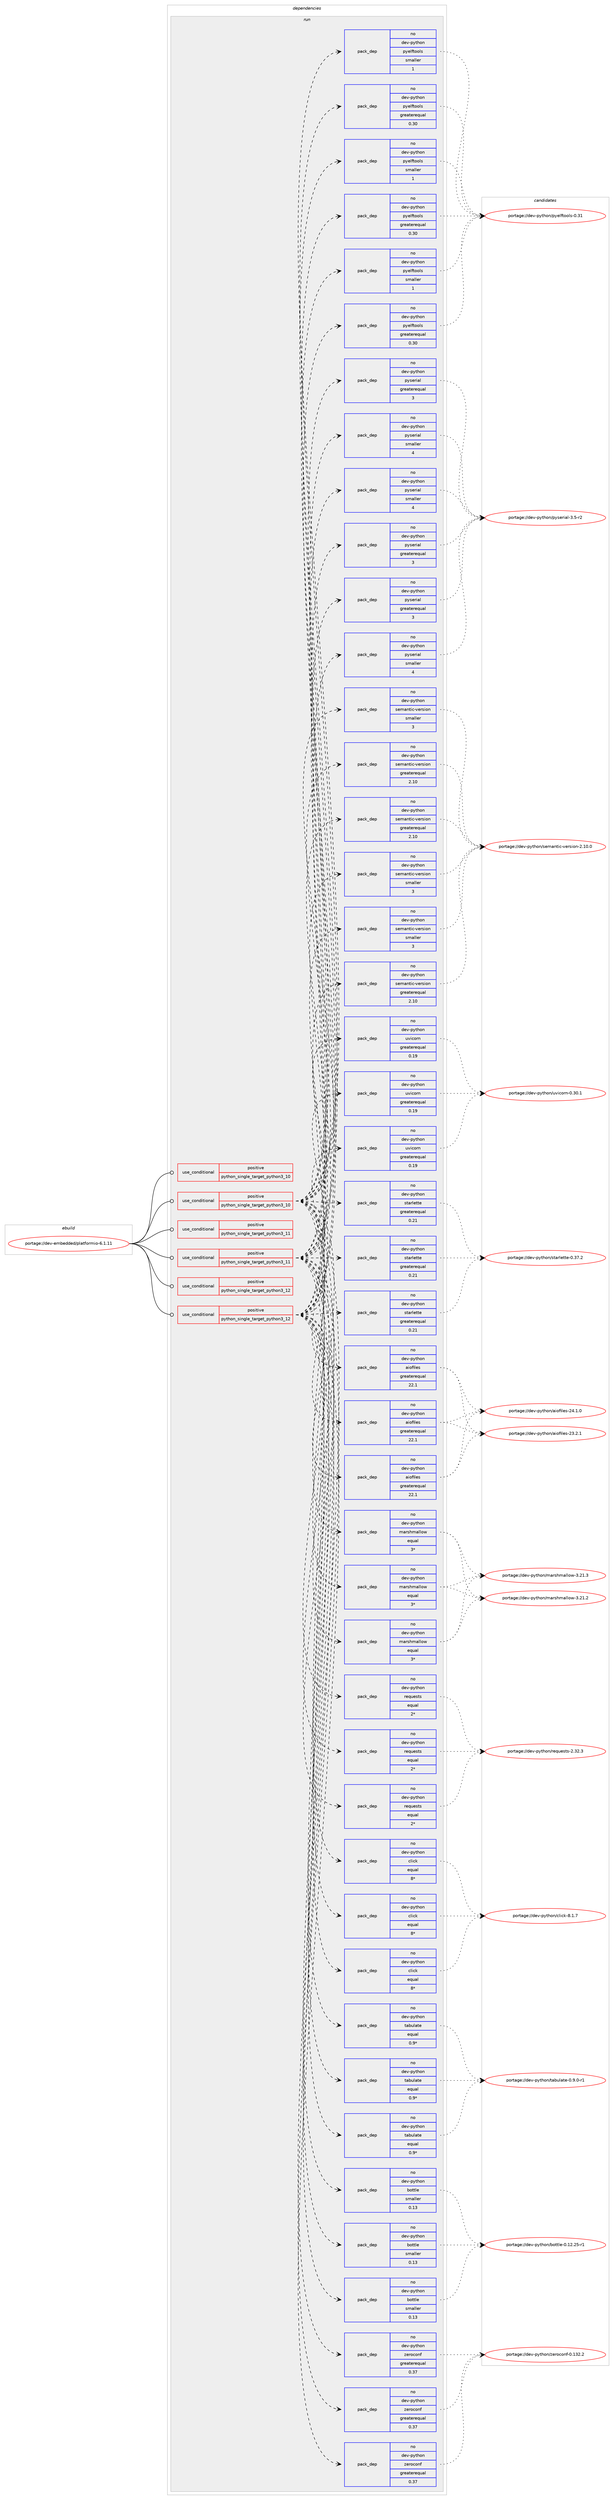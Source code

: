 digraph prolog {

# *************
# Graph options
# *************

newrank=true;
concentrate=true;
compound=true;
graph [rankdir=LR,fontname=Helvetica,fontsize=10,ranksep=1.5];#, ranksep=2.5, nodesep=0.2];
edge  [arrowhead=vee];
node  [fontname=Helvetica,fontsize=10];

# **********
# The ebuild
# **********

subgraph cluster_leftcol {
color=gray;
rank=same;
label=<<i>ebuild</i>>;
id [label="portage://dev-embedded/platformio-6.1.11", color=red, width=4, href="../dev-embedded/platformio-6.1.11.svg"];
}

# ****************
# The dependencies
# ****************

subgraph cluster_midcol {
color=gray;
label=<<i>dependencies</i>>;
subgraph cluster_compile {
fillcolor="#eeeeee";
style=filled;
label=<<i>compile</i>>;
# *** BEGIN UNKNOWN DEPENDENCY TYPE (TODO) ***
# id -> package_dependency(portage://dev-embedded/platformio-6.1.11,install,no,virtual,udev,none,[,,],[],[])
# *** END UNKNOWN DEPENDENCY TYPE (TODO) ***

}
subgraph cluster_compileandrun {
fillcolor="#eeeeee";
style=filled;
label=<<i>compile and run</i>>;
}
subgraph cluster_run {
fillcolor="#eeeeee";
style=filled;
label=<<i>run</i>>;
subgraph cond18911 {
dependency33237 [label=<<TABLE BORDER="0" CELLBORDER="1" CELLSPACING="0" CELLPADDING="4"><TR><TD ROWSPAN="3" CELLPADDING="10">use_conditional</TD></TR><TR><TD>positive</TD></TR><TR><TD>python_single_target_python3_10</TD></TR></TABLE>>, shape=none, color=red];
# *** BEGIN UNKNOWN DEPENDENCY TYPE (TODO) ***
# dependency33237 -> package_dependency(portage://dev-embedded/platformio-6.1.11,run,no,dev-lang,python,none,[,,],[slot(3.10)],[])
# *** END UNKNOWN DEPENDENCY TYPE (TODO) ***

}
id:e -> dependency33237:w [weight=20,style="solid",arrowhead="odot"];
subgraph cond18912 {
dependency33238 [label=<<TABLE BORDER="0" CELLBORDER="1" CELLSPACING="0" CELLPADDING="4"><TR><TD ROWSPAN="3" CELLPADDING="10">use_conditional</TD></TR><TR><TD>positive</TD></TR><TR><TD>python_single_target_python3_10</TD></TR></TABLE>>, shape=none, color=red];
subgraph pack13404 {
dependency33239 [label=<<TABLE BORDER="0" CELLBORDER="1" CELLSPACING="0" CELLPADDING="4" WIDTH="220"><TR><TD ROWSPAN="6" CELLPADDING="30">pack_dep</TD></TR><TR><TD WIDTH="110">no</TD></TR><TR><TD>dev-python</TD></TR><TR><TD>aiofiles</TD></TR><TR><TD>greaterequal</TD></TR><TR><TD>22.1</TD></TR></TABLE>>, shape=none, color=blue];
}
dependency33238:e -> dependency33239:w [weight=20,style="dashed",arrowhead="vee"];
# *** BEGIN UNKNOWN DEPENDENCY TYPE (TODO) ***
# dependency33238 -> package_dependency(portage://dev-embedded/platformio-6.1.11,run,no,dev-python,ajsonrpc,none,[,,],[],[use(enable(python_targets_python3_10),negative)])
# *** END UNKNOWN DEPENDENCY TYPE (TODO) ***

subgraph pack13405 {
dependency33240 [label=<<TABLE BORDER="0" CELLBORDER="1" CELLSPACING="0" CELLPADDING="4" WIDTH="220"><TR><TD ROWSPAN="6" CELLPADDING="30">pack_dep</TD></TR><TR><TD WIDTH="110">no</TD></TR><TR><TD>dev-python</TD></TR><TR><TD>bottle</TD></TR><TR><TD>smaller</TD></TR><TR><TD>0.13</TD></TR></TABLE>>, shape=none, color=blue];
}
dependency33238:e -> dependency33240:w [weight=20,style="dashed",arrowhead="vee"];
subgraph pack13406 {
dependency33241 [label=<<TABLE BORDER="0" CELLBORDER="1" CELLSPACING="0" CELLPADDING="4" WIDTH="220"><TR><TD ROWSPAN="6" CELLPADDING="30">pack_dep</TD></TR><TR><TD WIDTH="110">no</TD></TR><TR><TD>dev-python</TD></TR><TR><TD>click</TD></TR><TR><TD>equal</TD></TR><TR><TD>8*</TD></TR></TABLE>>, shape=none, color=blue];
}
dependency33238:e -> dependency33241:w [weight=20,style="dashed",arrowhead="vee"];
# *** BEGIN UNKNOWN DEPENDENCY TYPE (TODO) ***
# dependency33238 -> package_dependency(portage://dev-embedded/platformio-6.1.11,run,no,dev-python,colorama,none,[,,],[],[use(enable(python_targets_python3_10),negative)])
# *** END UNKNOWN DEPENDENCY TYPE (TODO) ***

subgraph pack13407 {
dependency33242 [label=<<TABLE BORDER="0" CELLBORDER="1" CELLSPACING="0" CELLPADDING="4" WIDTH="220"><TR><TD ROWSPAN="6" CELLPADDING="30">pack_dep</TD></TR><TR><TD WIDTH="110">no</TD></TR><TR><TD>dev-python</TD></TR><TR><TD>pyserial</TD></TR><TR><TD>greaterequal</TD></TR><TR><TD>3</TD></TR></TABLE>>, shape=none, color=blue];
}
dependency33238:e -> dependency33242:w [weight=20,style="dashed",arrowhead="vee"];
subgraph pack13408 {
dependency33243 [label=<<TABLE BORDER="0" CELLBORDER="1" CELLSPACING="0" CELLPADDING="4" WIDTH="220"><TR><TD ROWSPAN="6" CELLPADDING="30">pack_dep</TD></TR><TR><TD WIDTH="110">no</TD></TR><TR><TD>dev-python</TD></TR><TR><TD>pyserial</TD></TR><TR><TD>smaller</TD></TR><TR><TD>4</TD></TR></TABLE>>, shape=none, color=blue];
}
dependency33238:e -> dependency33243:w [weight=20,style="dashed",arrowhead="vee"];
subgraph pack13409 {
dependency33244 [label=<<TABLE BORDER="0" CELLBORDER="1" CELLSPACING="0" CELLPADDING="4" WIDTH="220"><TR><TD ROWSPAN="6" CELLPADDING="30">pack_dep</TD></TR><TR><TD WIDTH="110">no</TD></TR><TR><TD>dev-python</TD></TR><TR><TD>zeroconf</TD></TR><TR><TD>greaterequal</TD></TR><TR><TD>0.37</TD></TR></TABLE>>, shape=none, color=blue];
}
dependency33238:e -> dependency33244:w [weight=20,style="dashed",arrowhead="vee"];
subgraph pack13410 {
dependency33245 [label=<<TABLE BORDER="0" CELLBORDER="1" CELLSPACING="0" CELLPADDING="4" WIDTH="220"><TR><TD ROWSPAN="6" CELLPADDING="30">pack_dep</TD></TR><TR><TD WIDTH="110">no</TD></TR><TR><TD>dev-python</TD></TR><TR><TD>requests</TD></TR><TR><TD>equal</TD></TR><TR><TD>2*</TD></TR></TABLE>>, shape=none, color=blue];
}
dependency33238:e -> dependency33245:w [weight=20,style="dashed",arrowhead="vee"];
subgraph pack13411 {
dependency33246 [label=<<TABLE BORDER="0" CELLBORDER="1" CELLSPACING="0" CELLPADDING="4" WIDTH="220"><TR><TD ROWSPAN="6" CELLPADDING="30">pack_dep</TD></TR><TR><TD WIDTH="110">no</TD></TR><TR><TD>dev-python</TD></TR><TR><TD>semantic-version</TD></TR><TR><TD>greaterequal</TD></TR><TR><TD>2.10</TD></TR></TABLE>>, shape=none, color=blue];
}
dependency33238:e -> dependency33246:w [weight=20,style="dashed",arrowhead="vee"];
subgraph pack13412 {
dependency33247 [label=<<TABLE BORDER="0" CELLBORDER="1" CELLSPACING="0" CELLPADDING="4" WIDTH="220"><TR><TD ROWSPAN="6" CELLPADDING="30">pack_dep</TD></TR><TR><TD WIDTH="110">no</TD></TR><TR><TD>dev-python</TD></TR><TR><TD>semantic-version</TD></TR><TR><TD>smaller</TD></TR><TR><TD>3</TD></TR></TABLE>>, shape=none, color=blue];
}
dependency33238:e -> dependency33247:w [weight=20,style="dashed",arrowhead="vee"];
subgraph pack13413 {
dependency33248 [label=<<TABLE BORDER="0" CELLBORDER="1" CELLSPACING="0" CELLPADDING="4" WIDTH="220"><TR><TD ROWSPAN="6" CELLPADDING="30">pack_dep</TD></TR><TR><TD WIDTH="110">no</TD></TR><TR><TD>dev-python</TD></TR><TR><TD>tabulate</TD></TR><TR><TD>equal</TD></TR><TR><TD>0.9*</TD></TR></TABLE>>, shape=none, color=blue];
}
dependency33238:e -> dependency33248:w [weight=20,style="dashed",arrowhead="vee"];
# *** BEGIN UNKNOWN DEPENDENCY TYPE (TODO) ***
# dependency33238 -> package_dependency(portage://dev-embedded/platformio-6.1.11,run,no,dev-python,twisted,none,[,,],[],[use(enable(python_targets_python3_10),negative)])
# *** END UNKNOWN DEPENDENCY TYPE (TODO) ***

subgraph pack13414 {
dependency33249 [label=<<TABLE BORDER="0" CELLBORDER="1" CELLSPACING="0" CELLPADDING="4" WIDTH="220"><TR><TD ROWSPAN="6" CELLPADDING="30">pack_dep</TD></TR><TR><TD WIDTH="110">no</TD></TR><TR><TD>dev-python</TD></TR><TR><TD>pyelftools</TD></TR><TR><TD>greaterequal</TD></TR><TR><TD>0.30</TD></TR></TABLE>>, shape=none, color=blue];
}
dependency33238:e -> dependency33249:w [weight=20,style="dashed",arrowhead="vee"];
subgraph pack13415 {
dependency33250 [label=<<TABLE BORDER="0" CELLBORDER="1" CELLSPACING="0" CELLPADDING="4" WIDTH="220"><TR><TD ROWSPAN="6" CELLPADDING="30">pack_dep</TD></TR><TR><TD WIDTH="110">no</TD></TR><TR><TD>dev-python</TD></TR><TR><TD>pyelftools</TD></TR><TR><TD>smaller</TD></TR><TR><TD>1</TD></TR></TABLE>>, shape=none, color=blue];
}
dependency33238:e -> dependency33250:w [weight=20,style="dashed",arrowhead="vee"];
subgraph pack13416 {
dependency33251 [label=<<TABLE BORDER="0" CELLBORDER="1" CELLSPACING="0" CELLPADDING="4" WIDTH="220"><TR><TD ROWSPAN="6" CELLPADDING="30">pack_dep</TD></TR><TR><TD WIDTH="110">no</TD></TR><TR><TD>dev-python</TD></TR><TR><TD>marshmallow</TD></TR><TR><TD>equal</TD></TR><TR><TD>3*</TD></TR></TABLE>>, shape=none, color=blue];
}
dependency33238:e -> dependency33251:w [weight=20,style="dashed",arrowhead="vee"];
subgraph pack13417 {
dependency33252 [label=<<TABLE BORDER="0" CELLBORDER="1" CELLSPACING="0" CELLPADDING="4" WIDTH="220"><TR><TD ROWSPAN="6" CELLPADDING="30">pack_dep</TD></TR><TR><TD WIDTH="110">no</TD></TR><TR><TD>dev-python</TD></TR><TR><TD>starlette</TD></TR><TR><TD>greaterequal</TD></TR><TR><TD>0.21</TD></TR></TABLE>>, shape=none, color=blue];
}
dependency33238:e -> dependency33252:w [weight=20,style="dashed",arrowhead="vee"];
subgraph pack13418 {
dependency33253 [label=<<TABLE BORDER="0" CELLBORDER="1" CELLSPACING="0" CELLPADDING="4" WIDTH="220"><TR><TD ROWSPAN="6" CELLPADDING="30">pack_dep</TD></TR><TR><TD WIDTH="110">no</TD></TR><TR><TD>dev-python</TD></TR><TR><TD>uvicorn</TD></TR><TR><TD>greaterequal</TD></TR><TR><TD>0.19</TD></TR></TABLE>>, shape=none, color=blue];
}
dependency33238:e -> dependency33253:w [weight=20,style="dashed",arrowhead="vee"];
# *** BEGIN UNKNOWN DEPENDENCY TYPE (TODO) ***
# dependency33238 -> package_dependency(portage://dev-embedded/platformio-6.1.11,run,no,dev-python,wsproto,none,[,,],[],[use(enable(python_targets_python3_10),negative)])
# *** END UNKNOWN DEPENDENCY TYPE (TODO) ***

}
id:e -> dependency33238:w [weight=20,style="solid",arrowhead="odot"];
subgraph cond18913 {
dependency33254 [label=<<TABLE BORDER="0" CELLBORDER="1" CELLSPACING="0" CELLPADDING="4"><TR><TD ROWSPAN="3" CELLPADDING="10">use_conditional</TD></TR><TR><TD>positive</TD></TR><TR><TD>python_single_target_python3_11</TD></TR></TABLE>>, shape=none, color=red];
# *** BEGIN UNKNOWN DEPENDENCY TYPE (TODO) ***
# dependency33254 -> package_dependency(portage://dev-embedded/platformio-6.1.11,run,no,dev-lang,python,none,[,,],[slot(3.11)],[])
# *** END UNKNOWN DEPENDENCY TYPE (TODO) ***

}
id:e -> dependency33254:w [weight=20,style="solid",arrowhead="odot"];
subgraph cond18914 {
dependency33255 [label=<<TABLE BORDER="0" CELLBORDER="1" CELLSPACING="0" CELLPADDING="4"><TR><TD ROWSPAN="3" CELLPADDING="10">use_conditional</TD></TR><TR><TD>positive</TD></TR><TR><TD>python_single_target_python3_11</TD></TR></TABLE>>, shape=none, color=red];
subgraph pack13419 {
dependency33256 [label=<<TABLE BORDER="0" CELLBORDER="1" CELLSPACING="0" CELLPADDING="4" WIDTH="220"><TR><TD ROWSPAN="6" CELLPADDING="30">pack_dep</TD></TR><TR><TD WIDTH="110">no</TD></TR><TR><TD>dev-python</TD></TR><TR><TD>aiofiles</TD></TR><TR><TD>greaterequal</TD></TR><TR><TD>22.1</TD></TR></TABLE>>, shape=none, color=blue];
}
dependency33255:e -> dependency33256:w [weight=20,style="dashed",arrowhead="vee"];
# *** BEGIN UNKNOWN DEPENDENCY TYPE (TODO) ***
# dependency33255 -> package_dependency(portage://dev-embedded/platformio-6.1.11,run,no,dev-python,ajsonrpc,none,[,,],[],[use(enable(python_targets_python3_11),negative)])
# *** END UNKNOWN DEPENDENCY TYPE (TODO) ***

subgraph pack13420 {
dependency33257 [label=<<TABLE BORDER="0" CELLBORDER="1" CELLSPACING="0" CELLPADDING="4" WIDTH="220"><TR><TD ROWSPAN="6" CELLPADDING="30">pack_dep</TD></TR><TR><TD WIDTH="110">no</TD></TR><TR><TD>dev-python</TD></TR><TR><TD>bottle</TD></TR><TR><TD>smaller</TD></TR><TR><TD>0.13</TD></TR></TABLE>>, shape=none, color=blue];
}
dependency33255:e -> dependency33257:w [weight=20,style="dashed",arrowhead="vee"];
subgraph pack13421 {
dependency33258 [label=<<TABLE BORDER="0" CELLBORDER="1" CELLSPACING="0" CELLPADDING="4" WIDTH="220"><TR><TD ROWSPAN="6" CELLPADDING="30">pack_dep</TD></TR><TR><TD WIDTH="110">no</TD></TR><TR><TD>dev-python</TD></TR><TR><TD>click</TD></TR><TR><TD>equal</TD></TR><TR><TD>8*</TD></TR></TABLE>>, shape=none, color=blue];
}
dependency33255:e -> dependency33258:w [weight=20,style="dashed",arrowhead="vee"];
# *** BEGIN UNKNOWN DEPENDENCY TYPE (TODO) ***
# dependency33255 -> package_dependency(portage://dev-embedded/platformio-6.1.11,run,no,dev-python,colorama,none,[,,],[],[use(enable(python_targets_python3_11),negative)])
# *** END UNKNOWN DEPENDENCY TYPE (TODO) ***

subgraph pack13422 {
dependency33259 [label=<<TABLE BORDER="0" CELLBORDER="1" CELLSPACING="0" CELLPADDING="4" WIDTH="220"><TR><TD ROWSPAN="6" CELLPADDING="30">pack_dep</TD></TR><TR><TD WIDTH="110">no</TD></TR><TR><TD>dev-python</TD></TR><TR><TD>pyserial</TD></TR><TR><TD>greaterequal</TD></TR><TR><TD>3</TD></TR></TABLE>>, shape=none, color=blue];
}
dependency33255:e -> dependency33259:w [weight=20,style="dashed",arrowhead="vee"];
subgraph pack13423 {
dependency33260 [label=<<TABLE BORDER="0" CELLBORDER="1" CELLSPACING="0" CELLPADDING="4" WIDTH="220"><TR><TD ROWSPAN="6" CELLPADDING="30">pack_dep</TD></TR><TR><TD WIDTH="110">no</TD></TR><TR><TD>dev-python</TD></TR><TR><TD>pyserial</TD></TR><TR><TD>smaller</TD></TR><TR><TD>4</TD></TR></TABLE>>, shape=none, color=blue];
}
dependency33255:e -> dependency33260:w [weight=20,style="dashed",arrowhead="vee"];
subgraph pack13424 {
dependency33261 [label=<<TABLE BORDER="0" CELLBORDER="1" CELLSPACING="0" CELLPADDING="4" WIDTH="220"><TR><TD ROWSPAN="6" CELLPADDING="30">pack_dep</TD></TR><TR><TD WIDTH="110">no</TD></TR><TR><TD>dev-python</TD></TR><TR><TD>zeroconf</TD></TR><TR><TD>greaterequal</TD></TR><TR><TD>0.37</TD></TR></TABLE>>, shape=none, color=blue];
}
dependency33255:e -> dependency33261:w [weight=20,style="dashed",arrowhead="vee"];
subgraph pack13425 {
dependency33262 [label=<<TABLE BORDER="0" CELLBORDER="1" CELLSPACING="0" CELLPADDING="4" WIDTH="220"><TR><TD ROWSPAN="6" CELLPADDING="30">pack_dep</TD></TR><TR><TD WIDTH="110">no</TD></TR><TR><TD>dev-python</TD></TR><TR><TD>requests</TD></TR><TR><TD>equal</TD></TR><TR><TD>2*</TD></TR></TABLE>>, shape=none, color=blue];
}
dependency33255:e -> dependency33262:w [weight=20,style="dashed",arrowhead="vee"];
subgraph pack13426 {
dependency33263 [label=<<TABLE BORDER="0" CELLBORDER="1" CELLSPACING="0" CELLPADDING="4" WIDTH="220"><TR><TD ROWSPAN="6" CELLPADDING="30">pack_dep</TD></TR><TR><TD WIDTH="110">no</TD></TR><TR><TD>dev-python</TD></TR><TR><TD>semantic-version</TD></TR><TR><TD>greaterequal</TD></TR><TR><TD>2.10</TD></TR></TABLE>>, shape=none, color=blue];
}
dependency33255:e -> dependency33263:w [weight=20,style="dashed",arrowhead="vee"];
subgraph pack13427 {
dependency33264 [label=<<TABLE BORDER="0" CELLBORDER="1" CELLSPACING="0" CELLPADDING="4" WIDTH="220"><TR><TD ROWSPAN="6" CELLPADDING="30">pack_dep</TD></TR><TR><TD WIDTH="110">no</TD></TR><TR><TD>dev-python</TD></TR><TR><TD>semantic-version</TD></TR><TR><TD>smaller</TD></TR><TR><TD>3</TD></TR></TABLE>>, shape=none, color=blue];
}
dependency33255:e -> dependency33264:w [weight=20,style="dashed",arrowhead="vee"];
subgraph pack13428 {
dependency33265 [label=<<TABLE BORDER="0" CELLBORDER="1" CELLSPACING="0" CELLPADDING="4" WIDTH="220"><TR><TD ROWSPAN="6" CELLPADDING="30">pack_dep</TD></TR><TR><TD WIDTH="110">no</TD></TR><TR><TD>dev-python</TD></TR><TR><TD>tabulate</TD></TR><TR><TD>equal</TD></TR><TR><TD>0.9*</TD></TR></TABLE>>, shape=none, color=blue];
}
dependency33255:e -> dependency33265:w [weight=20,style="dashed",arrowhead="vee"];
# *** BEGIN UNKNOWN DEPENDENCY TYPE (TODO) ***
# dependency33255 -> package_dependency(portage://dev-embedded/platformio-6.1.11,run,no,dev-python,twisted,none,[,,],[],[use(enable(python_targets_python3_11),negative)])
# *** END UNKNOWN DEPENDENCY TYPE (TODO) ***

subgraph pack13429 {
dependency33266 [label=<<TABLE BORDER="0" CELLBORDER="1" CELLSPACING="0" CELLPADDING="4" WIDTH="220"><TR><TD ROWSPAN="6" CELLPADDING="30">pack_dep</TD></TR><TR><TD WIDTH="110">no</TD></TR><TR><TD>dev-python</TD></TR><TR><TD>pyelftools</TD></TR><TR><TD>greaterequal</TD></TR><TR><TD>0.30</TD></TR></TABLE>>, shape=none, color=blue];
}
dependency33255:e -> dependency33266:w [weight=20,style="dashed",arrowhead="vee"];
subgraph pack13430 {
dependency33267 [label=<<TABLE BORDER="0" CELLBORDER="1" CELLSPACING="0" CELLPADDING="4" WIDTH="220"><TR><TD ROWSPAN="6" CELLPADDING="30">pack_dep</TD></TR><TR><TD WIDTH="110">no</TD></TR><TR><TD>dev-python</TD></TR><TR><TD>pyelftools</TD></TR><TR><TD>smaller</TD></TR><TR><TD>1</TD></TR></TABLE>>, shape=none, color=blue];
}
dependency33255:e -> dependency33267:w [weight=20,style="dashed",arrowhead="vee"];
subgraph pack13431 {
dependency33268 [label=<<TABLE BORDER="0" CELLBORDER="1" CELLSPACING="0" CELLPADDING="4" WIDTH="220"><TR><TD ROWSPAN="6" CELLPADDING="30">pack_dep</TD></TR><TR><TD WIDTH="110">no</TD></TR><TR><TD>dev-python</TD></TR><TR><TD>marshmallow</TD></TR><TR><TD>equal</TD></TR><TR><TD>3*</TD></TR></TABLE>>, shape=none, color=blue];
}
dependency33255:e -> dependency33268:w [weight=20,style="dashed",arrowhead="vee"];
subgraph pack13432 {
dependency33269 [label=<<TABLE BORDER="0" CELLBORDER="1" CELLSPACING="0" CELLPADDING="4" WIDTH="220"><TR><TD ROWSPAN="6" CELLPADDING="30">pack_dep</TD></TR><TR><TD WIDTH="110">no</TD></TR><TR><TD>dev-python</TD></TR><TR><TD>starlette</TD></TR><TR><TD>greaterequal</TD></TR><TR><TD>0.21</TD></TR></TABLE>>, shape=none, color=blue];
}
dependency33255:e -> dependency33269:w [weight=20,style="dashed",arrowhead="vee"];
subgraph pack13433 {
dependency33270 [label=<<TABLE BORDER="0" CELLBORDER="1" CELLSPACING="0" CELLPADDING="4" WIDTH="220"><TR><TD ROWSPAN="6" CELLPADDING="30">pack_dep</TD></TR><TR><TD WIDTH="110">no</TD></TR><TR><TD>dev-python</TD></TR><TR><TD>uvicorn</TD></TR><TR><TD>greaterequal</TD></TR><TR><TD>0.19</TD></TR></TABLE>>, shape=none, color=blue];
}
dependency33255:e -> dependency33270:w [weight=20,style="dashed",arrowhead="vee"];
# *** BEGIN UNKNOWN DEPENDENCY TYPE (TODO) ***
# dependency33255 -> package_dependency(portage://dev-embedded/platformio-6.1.11,run,no,dev-python,wsproto,none,[,,],[],[use(enable(python_targets_python3_11),negative)])
# *** END UNKNOWN DEPENDENCY TYPE (TODO) ***

}
id:e -> dependency33255:w [weight=20,style="solid",arrowhead="odot"];
subgraph cond18915 {
dependency33271 [label=<<TABLE BORDER="0" CELLBORDER="1" CELLSPACING="0" CELLPADDING="4"><TR><TD ROWSPAN="3" CELLPADDING="10">use_conditional</TD></TR><TR><TD>positive</TD></TR><TR><TD>python_single_target_python3_12</TD></TR></TABLE>>, shape=none, color=red];
# *** BEGIN UNKNOWN DEPENDENCY TYPE (TODO) ***
# dependency33271 -> package_dependency(portage://dev-embedded/platformio-6.1.11,run,no,dev-lang,python,none,[,,],[slot(3.12)],[])
# *** END UNKNOWN DEPENDENCY TYPE (TODO) ***

}
id:e -> dependency33271:w [weight=20,style="solid",arrowhead="odot"];
subgraph cond18916 {
dependency33272 [label=<<TABLE BORDER="0" CELLBORDER="1" CELLSPACING="0" CELLPADDING="4"><TR><TD ROWSPAN="3" CELLPADDING="10">use_conditional</TD></TR><TR><TD>positive</TD></TR><TR><TD>python_single_target_python3_12</TD></TR></TABLE>>, shape=none, color=red];
subgraph pack13434 {
dependency33273 [label=<<TABLE BORDER="0" CELLBORDER="1" CELLSPACING="0" CELLPADDING="4" WIDTH="220"><TR><TD ROWSPAN="6" CELLPADDING="30">pack_dep</TD></TR><TR><TD WIDTH="110">no</TD></TR><TR><TD>dev-python</TD></TR><TR><TD>aiofiles</TD></TR><TR><TD>greaterequal</TD></TR><TR><TD>22.1</TD></TR></TABLE>>, shape=none, color=blue];
}
dependency33272:e -> dependency33273:w [weight=20,style="dashed",arrowhead="vee"];
# *** BEGIN UNKNOWN DEPENDENCY TYPE (TODO) ***
# dependency33272 -> package_dependency(portage://dev-embedded/platformio-6.1.11,run,no,dev-python,ajsonrpc,none,[,,],[],[use(enable(python_targets_python3_12),negative)])
# *** END UNKNOWN DEPENDENCY TYPE (TODO) ***

subgraph pack13435 {
dependency33274 [label=<<TABLE BORDER="0" CELLBORDER="1" CELLSPACING="0" CELLPADDING="4" WIDTH="220"><TR><TD ROWSPAN="6" CELLPADDING="30">pack_dep</TD></TR><TR><TD WIDTH="110">no</TD></TR><TR><TD>dev-python</TD></TR><TR><TD>bottle</TD></TR><TR><TD>smaller</TD></TR><TR><TD>0.13</TD></TR></TABLE>>, shape=none, color=blue];
}
dependency33272:e -> dependency33274:w [weight=20,style="dashed",arrowhead="vee"];
subgraph pack13436 {
dependency33275 [label=<<TABLE BORDER="0" CELLBORDER="1" CELLSPACING="0" CELLPADDING="4" WIDTH="220"><TR><TD ROWSPAN="6" CELLPADDING="30">pack_dep</TD></TR><TR><TD WIDTH="110">no</TD></TR><TR><TD>dev-python</TD></TR><TR><TD>click</TD></TR><TR><TD>equal</TD></TR><TR><TD>8*</TD></TR></TABLE>>, shape=none, color=blue];
}
dependency33272:e -> dependency33275:w [weight=20,style="dashed",arrowhead="vee"];
# *** BEGIN UNKNOWN DEPENDENCY TYPE (TODO) ***
# dependency33272 -> package_dependency(portage://dev-embedded/platformio-6.1.11,run,no,dev-python,colorama,none,[,,],[],[use(enable(python_targets_python3_12),negative)])
# *** END UNKNOWN DEPENDENCY TYPE (TODO) ***

subgraph pack13437 {
dependency33276 [label=<<TABLE BORDER="0" CELLBORDER="1" CELLSPACING="0" CELLPADDING="4" WIDTH="220"><TR><TD ROWSPAN="6" CELLPADDING="30">pack_dep</TD></TR><TR><TD WIDTH="110">no</TD></TR><TR><TD>dev-python</TD></TR><TR><TD>pyserial</TD></TR><TR><TD>greaterequal</TD></TR><TR><TD>3</TD></TR></TABLE>>, shape=none, color=blue];
}
dependency33272:e -> dependency33276:w [weight=20,style="dashed",arrowhead="vee"];
subgraph pack13438 {
dependency33277 [label=<<TABLE BORDER="0" CELLBORDER="1" CELLSPACING="0" CELLPADDING="4" WIDTH="220"><TR><TD ROWSPAN="6" CELLPADDING="30">pack_dep</TD></TR><TR><TD WIDTH="110">no</TD></TR><TR><TD>dev-python</TD></TR><TR><TD>pyserial</TD></TR><TR><TD>smaller</TD></TR><TR><TD>4</TD></TR></TABLE>>, shape=none, color=blue];
}
dependency33272:e -> dependency33277:w [weight=20,style="dashed",arrowhead="vee"];
subgraph pack13439 {
dependency33278 [label=<<TABLE BORDER="0" CELLBORDER="1" CELLSPACING="0" CELLPADDING="4" WIDTH="220"><TR><TD ROWSPAN="6" CELLPADDING="30">pack_dep</TD></TR><TR><TD WIDTH="110">no</TD></TR><TR><TD>dev-python</TD></TR><TR><TD>zeroconf</TD></TR><TR><TD>greaterequal</TD></TR><TR><TD>0.37</TD></TR></TABLE>>, shape=none, color=blue];
}
dependency33272:e -> dependency33278:w [weight=20,style="dashed",arrowhead="vee"];
subgraph pack13440 {
dependency33279 [label=<<TABLE BORDER="0" CELLBORDER="1" CELLSPACING="0" CELLPADDING="4" WIDTH="220"><TR><TD ROWSPAN="6" CELLPADDING="30">pack_dep</TD></TR><TR><TD WIDTH="110">no</TD></TR><TR><TD>dev-python</TD></TR><TR><TD>requests</TD></TR><TR><TD>equal</TD></TR><TR><TD>2*</TD></TR></TABLE>>, shape=none, color=blue];
}
dependency33272:e -> dependency33279:w [weight=20,style="dashed",arrowhead="vee"];
subgraph pack13441 {
dependency33280 [label=<<TABLE BORDER="0" CELLBORDER="1" CELLSPACING="0" CELLPADDING="4" WIDTH="220"><TR><TD ROWSPAN="6" CELLPADDING="30">pack_dep</TD></TR><TR><TD WIDTH="110">no</TD></TR><TR><TD>dev-python</TD></TR><TR><TD>semantic-version</TD></TR><TR><TD>greaterequal</TD></TR><TR><TD>2.10</TD></TR></TABLE>>, shape=none, color=blue];
}
dependency33272:e -> dependency33280:w [weight=20,style="dashed",arrowhead="vee"];
subgraph pack13442 {
dependency33281 [label=<<TABLE BORDER="0" CELLBORDER="1" CELLSPACING="0" CELLPADDING="4" WIDTH="220"><TR><TD ROWSPAN="6" CELLPADDING="30">pack_dep</TD></TR><TR><TD WIDTH="110">no</TD></TR><TR><TD>dev-python</TD></TR><TR><TD>semantic-version</TD></TR><TR><TD>smaller</TD></TR><TR><TD>3</TD></TR></TABLE>>, shape=none, color=blue];
}
dependency33272:e -> dependency33281:w [weight=20,style="dashed",arrowhead="vee"];
subgraph pack13443 {
dependency33282 [label=<<TABLE BORDER="0" CELLBORDER="1" CELLSPACING="0" CELLPADDING="4" WIDTH="220"><TR><TD ROWSPAN="6" CELLPADDING="30">pack_dep</TD></TR><TR><TD WIDTH="110">no</TD></TR><TR><TD>dev-python</TD></TR><TR><TD>tabulate</TD></TR><TR><TD>equal</TD></TR><TR><TD>0.9*</TD></TR></TABLE>>, shape=none, color=blue];
}
dependency33272:e -> dependency33282:w [weight=20,style="dashed",arrowhead="vee"];
# *** BEGIN UNKNOWN DEPENDENCY TYPE (TODO) ***
# dependency33272 -> package_dependency(portage://dev-embedded/platformio-6.1.11,run,no,dev-python,twisted,none,[,,],[],[use(enable(python_targets_python3_12),negative)])
# *** END UNKNOWN DEPENDENCY TYPE (TODO) ***

subgraph pack13444 {
dependency33283 [label=<<TABLE BORDER="0" CELLBORDER="1" CELLSPACING="0" CELLPADDING="4" WIDTH="220"><TR><TD ROWSPAN="6" CELLPADDING="30">pack_dep</TD></TR><TR><TD WIDTH="110">no</TD></TR><TR><TD>dev-python</TD></TR><TR><TD>pyelftools</TD></TR><TR><TD>greaterequal</TD></TR><TR><TD>0.30</TD></TR></TABLE>>, shape=none, color=blue];
}
dependency33272:e -> dependency33283:w [weight=20,style="dashed",arrowhead="vee"];
subgraph pack13445 {
dependency33284 [label=<<TABLE BORDER="0" CELLBORDER="1" CELLSPACING="0" CELLPADDING="4" WIDTH="220"><TR><TD ROWSPAN="6" CELLPADDING="30">pack_dep</TD></TR><TR><TD WIDTH="110">no</TD></TR><TR><TD>dev-python</TD></TR><TR><TD>pyelftools</TD></TR><TR><TD>smaller</TD></TR><TR><TD>1</TD></TR></TABLE>>, shape=none, color=blue];
}
dependency33272:e -> dependency33284:w [weight=20,style="dashed",arrowhead="vee"];
subgraph pack13446 {
dependency33285 [label=<<TABLE BORDER="0" CELLBORDER="1" CELLSPACING="0" CELLPADDING="4" WIDTH="220"><TR><TD ROWSPAN="6" CELLPADDING="30">pack_dep</TD></TR><TR><TD WIDTH="110">no</TD></TR><TR><TD>dev-python</TD></TR><TR><TD>marshmallow</TD></TR><TR><TD>equal</TD></TR><TR><TD>3*</TD></TR></TABLE>>, shape=none, color=blue];
}
dependency33272:e -> dependency33285:w [weight=20,style="dashed",arrowhead="vee"];
subgraph pack13447 {
dependency33286 [label=<<TABLE BORDER="0" CELLBORDER="1" CELLSPACING="0" CELLPADDING="4" WIDTH="220"><TR><TD ROWSPAN="6" CELLPADDING="30">pack_dep</TD></TR><TR><TD WIDTH="110">no</TD></TR><TR><TD>dev-python</TD></TR><TR><TD>starlette</TD></TR><TR><TD>greaterequal</TD></TR><TR><TD>0.21</TD></TR></TABLE>>, shape=none, color=blue];
}
dependency33272:e -> dependency33286:w [weight=20,style="dashed",arrowhead="vee"];
subgraph pack13448 {
dependency33287 [label=<<TABLE BORDER="0" CELLBORDER="1" CELLSPACING="0" CELLPADDING="4" WIDTH="220"><TR><TD ROWSPAN="6" CELLPADDING="30">pack_dep</TD></TR><TR><TD WIDTH="110">no</TD></TR><TR><TD>dev-python</TD></TR><TR><TD>uvicorn</TD></TR><TR><TD>greaterequal</TD></TR><TR><TD>0.19</TD></TR></TABLE>>, shape=none, color=blue];
}
dependency33272:e -> dependency33287:w [weight=20,style="dashed",arrowhead="vee"];
# *** BEGIN UNKNOWN DEPENDENCY TYPE (TODO) ***
# dependency33272 -> package_dependency(portage://dev-embedded/platformio-6.1.11,run,no,dev-python,wsproto,none,[,,],[],[use(enable(python_targets_python3_12),negative)])
# *** END UNKNOWN DEPENDENCY TYPE (TODO) ***

}
id:e -> dependency33272:w [weight=20,style="solid",arrowhead="odot"];
# *** BEGIN UNKNOWN DEPENDENCY TYPE (TODO) ***
# id -> package_dependency(portage://dev-embedded/platformio-6.1.11,run,no,virtual,udev,none,[,,],[],[])
# *** END UNKNOWN DEPENDENCY TYPE (TODO) ***

}
}

# **************
# The candidates
# **************

subgraph cluster_choices {
rank=same;
color=gray;
label=<<i>candidates</i>>;

subgraph choice13404 {
color=black;
nodesep=1;
choice10010111845112121116104111110479710511110210510810111545505146504649 [label="portage://dev-python/aiofiles-23.2.1", color=red, width=4,href="../dev-python/aiofiles-23.2.1.svg"];
choice10010111845112121116104111110479710511110210510810111545505246494648 [label="portage://dev-python/aiofiles-24.1.0", color=red, width=4,href="../dev-python/aiofiles-24.1.0.svg"];
dependency33239:e -> choice10010111845112121116104111110479710511110210510810111545505146504649:w [style=dotted,weight="100"];
dependency33239:e -> choice10010111845112121116104111110479710511110210510810111545505246494648:w [style=dotted,weight="100"];
}
subgraph choice13405 {
color=black;
nodesep=1;
choice10010111845112121116104111110479811111611610810145484649504650534511449 [label="portage://dev-python/bottle-0.12.25-r1", color=red, width=4,href="../dev-python/bottle-0.12.25-r1.svg"];
dependency33240:e -> choice10010111845112121116104111110479811111611610810145484649504650534511449:w [style=dotted,weight="100"];
}
subgraph choice13406 {
color=black;
nodesep=1;
choice10010111845112121116104111110479910810599107455646494655 [label="portage://dev-python/click-8.1.7", color=red, width=4,href="../dev-python/click-8.1.7.svg"];
dependency33241:e -> choice10010111845112121116104111110479910810599107455646494655:w [style=dotted,weight="100"];
}
subgraph choice13407 {
color=black;
nodesep=1;
choice100101118451121211161041111104711212111510111410597108455146534511450 [label="portage://dev-python/pyserial-3.5-r2", color=red, width=4,href="../dev-python/pyserial-3.5-r2.svg"];
dependency33242:e -> choice100101118451121211161041111104711212111510111410597108455146534511450:w [style=dotted,weight="100"];
}
subgraph choice13408 {
color=black;
nodesep=1;
choice100101118451121211161041111104711212111510111410597108455146534511450 [label="portage://dev-python/pyserial-3.5-r2", color=red, width=4,href="../dev-python/pyserial-3.5-r2.svg"];
dependency33243:e -> choice100101118451121211161041111104711212111510111410597108455146534511450:w [style=dotted,weight="100"];
}
subgraph choice13409 {
color=black;
nodesep=1;
choice1001011184511212111610411111047122101114111991111101024548464951504650 [label="portage://dev-python/zeroconf-0.132.2", color=red, width=4,href="../dev-python/zeroconf-0.132.2.svg"];
dependency33244:e -> choice1001011184511212111610411111047122101114111991111101024548464951504650:w [style=dotted,weight="100"];
}
subgraph choice13410 {
color=black;
nodesep=1;
choice100101118451121211161041111104711410111311710111511611545504651504651 [label="portage://dev-python/requests-2.32.3", color=red, width=4,href="../dev-python/requests-2.32.3.svg"];
dependency33245:e -> choice100101118451121211161041111104711410111311710111511611545504651504651:w [style=dotted,weight="100"];
}
subgraph choice13411 {
color=black;
nodesep=1;
choice100101118451121211161041111104711510110997110116105994511810111411510511111045504649484648 [label="portage://dev-python/semantic-version-2.10.0", color=red, width=4,href="../dev-python/semantic-version-2.10.0.svg"];
dependency33246:e -> choice100101118451121211161041111104711510110997110116105994511810111411510511111045504649484648:w [style=dotted,weight="100"];
}
subgraph choice13412 {
color=black;
nodesep=1;
choice100101118451121211161041111104711510110997110116105994511810111411510511111045504649484648 [label="portage://dev-python/semantic-version-2.10.0", color=red, width=4,href="../dev-python/semantic-version-2.10.0.svg"];
dependency33247:e -> choice100101118451121211161041111104711510110997110116105994511810111411510511111045504649484648:w [style=dotted,weight="100"];
}
subgraph choice13413 {
color=black;
nodesep=1;
choice10010111845112121116104111110471169798117108971161014548465746484511449 [label="portage://dev-python/tabulate-0.9.0-r1", color=red, width=4,href="../dev-python/tabulate-0.9.0-r1.svg"];
dependency33248:e -> choice10010111845112121116104111110471169798117108971161014548465746484511449:w [style=dotted,weight="100"];
}
subgraph choice13414 {
color=black;
nodesep=1;
choice10010111845112121116104111110471121211011081021161111111081154548465149 [label="portage://dev-python/pyelftools-0.31", color=red, width=4,href="../dev-python/pyelftools-0.31.svg"];
dependency33249:e -> choice10010111845112121116104111110471121211011081021161111111081154548465149:w [style=dotted,weight="100"];
}
subgraph choice13415 {
color=black;
nodesep=1;
choice10010111845112121116104111110471121211011081021161111111081154548465149 [label="portage://dev-python/pyelftools-0.31", color=red, width=4,href="../dev-python/pyelftools-0.31.svg"];
dependency33250:e -> choice10010111845112121116104111110471121211011081021161111111081154548465149:w [style=dotted,weight="100"];
}
subgraph choice13416 {
color=black;
nodesep=1;
choice1001011184511212111610411111047109971141151041099710810811111945514650494650 [label="portage://dev-python/marshmallow-3.21.2", color=red, width=4,href="../dev-python/marshmallow-3.21.2.svg"];
choice1001011184511212111610411111047109971141151041099710810811111945514650494651 [label="portage://dev-python/marshmallow-3.21.3", color=red, width=4,href="../dev-python/marshmallow-3.21.3.svg"];
dependency33251:e -> choice1001011184511212111610411111047109971141151041099710810811111945514650494650:w [style=dotted,weight="100"];
dependency33251:e -> choice1001011184511212111610411111047109971141151041099710810811111945514650494651:w [style=dotted,weight="100"];
}
subgraph choice13417 {
color=black;
nodesep=1;
choice10010111845112121116104111110471151169711410810111611610145484651554650 [label="portage://dev-python/starlette-0.37.2", color=red, width=4,href="../dev-python/starlette-0.37.2.svg"];
dependency33252:e -> choice10010111845112121116104111110471151169711410810111611610145484651554650:w [style=dotted,weight="100"];
}
subgraph choice13418 {
color=black;
nodesep=1;
choice10010111845112121116104111110471171181059911111411045484651484649 [label="portage://dev-python/uvicorn-0.30.1", color=red, width=4,href="../dev-python/uvicorn-0.30.1.svg"];
dependency33253:e -> choice10010111845112121116104111110471171181059911111411045484651484649:w [style=dotted,weight="100"];
}
subgraph choice13419 {
color=black;
nodesep=1;
choice10010111845112121116104111110479710511110210510810111545505146504649 [label="portage://dev-python/aiofiles-23.2.1", color=red, width=4,href="../dev-python/aiofiles-23.2.1.svg"];
choice10010111845112121116104111110479710511110210510810111545505246494648 [label="portage://dev-python/aiofiles-24.1.0", color=red, width=4,href="../dev-python/aiofiles-24.1.0.svg"];
dependency33256:e -> choice10010111845112121116104111110479710511110210510810111545505146504649:w [style=dotted,weight="100"];
dependency33256:e -> choice10010111845112121116104111110479710511110210510810111545505246494648:w [style=dotted,weight="100"];
}
subgraph choice13420 {
color=black;
nodesep=1;
choice10010111845112121116104111110479811111611610810145484649504650534511449 [label="portage://dev-python/bottle-0.12.25-r1", color=red, width=4,href="../dev-python/bottle-0.12.25-r1.svg"];
dependency33257:e -> choice10010111845112121116104111110479811111611610810145484649504650534511449:w [style=dotted,weight="100"];
}
subgraph choice13421 {
color=black;
nodesep=1;
choice10010111845112121116104111110479910810599107455646494655 [label="portage://dev-python/click-8.1.7", color=red, width=4,href="../dev-python/click-8.1.7.svg"];
dependency33258:e -> choice10010111845112121116104111110479910810599107455646494655:w [style=dotted,weight="100"];
}
subgraph choice13422 {
color=black;
nodesep=1;
choice100101118451121211161041111104711212111510111410597108455146534511450 [label="portage://dev-python/pyserial-3.5-r2", color=red, width=4,href="../dev-python/pyserial-3.5-r2.svg"];
dependency33259:e -> choice100101118451121211161041111104711212111510111410597108455146534511450:w [style=dotted,weight="100"];
}
subgraph choice13423 {
color=black;
nodesep=1;
choice100101118451121211161041111104711212111510111410597108455146534511450 [label="portage://dev-python/pyserial-3.5-r2", color=red, width=4,href="../dev-python/pyserial-3.5-r2.svg"];
dependency33260:e -> choice100101118451121211161041111104711212111510111410597108455146534511450:w [style=dotted,weight="100"];
}
subgraph choice13424 {
color=black;
nodesep=1;
choice1001011184511212111610411111047122101114111991111101024548464951504650 [label="portage://dev-python/zeroconf-0.132.2", color=red, width=4,href="../dev-python/zeroconf-0.132.2.svg"];
dependency33261:e -> choice1001011184511212111610411111047122101114111991111101024548464951504650:w [style=dotted,weight="100"];
}
subgraph choice13425 {
color=black;
nodesep=1;
choice100101118451121211161041111104711410111311710111511611545504651504651 [label="portage://dev-python/requests-2.32.3", color=red, width=4,href="../dev-python/requests-2.32.3.svg"];
dependency33262:e -> choice100101118451121211161041111104711410111311710111511611545504651504651:w [style=dotted,weight="100"];
}
subgraph choice13426 {
color=black;
nodesep=1;
choice100101118451121211161041111104711510110997110116105994511810111411510511111045504649484648 [label="portage://dev-python/semantic-version-2.10.0", color=red, width=4,href="../dev-python/semantic-version-2.10.0.svg"];
dependency33263:e -> choice100101118451121211161041111104711510110997110116105994511810111411510511111045504649484648:w [style=dotted,weight="100"];
}
subgraph choice13427 {
color=black;
nodesep=1;
choice100101118451121211161041111104711510110997110116105994511810111411510511111045504649484648 [label="portage://dev-python/semantic-version-2.10.0", color=red, width=4,href="../dev-python/semantic-version-2.10.0.svg"];
dependency33264:e -> choice100101118451121211161041111104711510110997110116105994511810111411510511111045504649484648:w [style=dotted,weight="100"];
}
subgraph choice13428 {
color=black;
nodesep=1;
choice10010111845112121116104111110471169798117108971161014548465746484511449 [label="portage://dev-python/tabulate-0.9.0-r1", color=red, width=4,href="../dev-python/tabulate-0.9.0-r1.svg"];
dependency33265:e -> choice10010111845112121116104111110471169798117108971161014548465746484511449:w [style=dotted,weight="100"];
}
subgraph choice13429 {
color=black;
nodesep=1;
choice10010111845112121116104111110471121211011081021161111111081154548465149 [label="portage://dev-python/pyelftools-0.31", color=red, width=4,href="../dev-python/pyelftools-0.31.svg"];
dependency33266:e -> choice10010111845112121116104111110471121211011081021161111111081154548465149:w [style=dotted,weight="100"];
}
subgraph choice13430 {
color=black;
nodesep=1;
choice10010111845112121116104111110471121211011081021161111111081154548465149 [label="portage://dev-python/pyelftools-0.31", color=red, width=4,href="../dev-python/pyelftools-0.31.svg"];
dependency33267:e -> choice10010111845112121116104111110471121211011081021161111111081154548465149:w [style=dotted,weight="100"];
}
subgraph choice13431 {
color=black;
nodesep=1;
choice1001011184511212111610411111047109971141151041099710810811111945514650494650 [label="portage://dev-python/marshmallow-3.21.2", color=red, width=4,href="../dev-python/marshmallow-3.21.2.svg"];
choice1001011184511212111610411111047109971141151041099710810811111945514650494651 [label="portage://dev-python/marshmallow-3.21.3", color=red, width=4,href="../dev-python/marshmallow-3.21.3.svg"];
dependency33268:e -> choice1001011184511212111610411111047109971141151041099710810811111945514650494650:w [style=dotted,weight="100"];
dependency33268:e -> choice1001011184511212111610411111047109971141151041099710810811111945514650494651:w [style=dotted,weight="100"];
}
subgraph choice13432 {
color=black;
nodesep=1;
choice10010111845112121116104111110471151169711410810111611610145484651554650 [label="portage://dev-python/starlette-0.37.2", color=red, width=4,href="../dev-python/starlette-0.37.2.svg"];
dependency33269:e -> choice10010111845112121116104111110471151169711410810111611610145484651554650:w [style=dotted,weight="100"];
}
subgraph choice13433 {
color=black;
nodesep=1;
choice10010111845112121116104111110471171181059911111411045484651484649 [label="portage://dev-python/uvicorn-0.30.1", color=red, width=4,href="../dev-python/uvicorn-0.30.1.svg"];
dependency33270:e -> choice10010111845112121116104111110471171181059911111411045484651484649:w [style=dotted,weight="100"];
}
subgraph choice13434 {
color=black;
nodesep=1;
choice10010111845112121116104111110479710511110210510810111545505146504649 [label="portage://dev-python/aiofiles-23.2.1", color=red, width=4,href="../dev-python/aiofiles-23.2.1.svg"];
choice10010111845112121116104111110479710511110210510810111545505246494648 [label="portage://dev-python/aiofiles-24.1.0", color=red, width=4,href="../dev-python/aiofiles-24.1.0.svg"];
dependency33273:e -> choice10010111845112121116104111110479710511110210510810111545505146504649:w [style=dotted,weight="100"];
dependency33273:e -> choice10010111845112121116104111110479710511110210510810111545505246494648:w [style=dotted,weight="100"];
}
subgraph choice13435 {
color=black;
nodesep=1;
choice10010111845112121116104111110479811111611610810145484649504650534511449 [label="portage://dev-python/bottle-0.12.25-r1", color=red, width=4,href="../dev-python/bottle-0.12.25-r1.svg"];
dependency33274:e -> choice10010111845112121116104111110479811111611610810145484649504650534511449:w [style=dotted,weight="100"];
}
subgraph choice13436 {
color=black;
nodesep=1;
choice10010111845112121116104111110479910810599107455646494655 [label="portage://dev-python/click-8.1.7", color=red, width=4,href="../dev-python/click-8.1.7.svg"];
dependency33275:e -> choice10010111845112121116104111110479910810599107455646494655:w [style=dotted,weight="100"];
}
subgraph choice13437 {
color=black;
nodesep=1;
choice100101118451121211161041111104711212111510111410597108455146534511450 [label="portage://dev-python/pyserial-3.5-r2", color=red, width=4,href="../dev-python/pyserial-3.5-r2.svg"];
dependency33276:e -> choice100101118451121211161041111104711212111510111410597108455146534511450:w [style=dotted,weight="100"];
}
subgraph choice13438 {
color=black;
nodesep=1;
choice100101118451121211161041111104711212111510111410597108455146534511450 [label="portage://dev-python/pyserial-3.5-r2", color=red, width=4,href="../dev-python/pyserial-3.5-r2.svg"];
dependency33277:e -> choice100101118451121211161041111104711212111510111410597108455146534511450:w [style=dotted,weight="100"];
}
subgraph choice13439 {
color=black;
nodesep=1;
choice1001011184511212111610411111047122101114111991111101024548464951504650 [label="portage://dev-python/zeroconf-0.132.2", color=red, width=4,href="../dev-python/zeroconf-0.132.2.svg"];
dependency33278:e -> choice1001011184511212111610411111047122101114111991111101024548464951504650:w [style=dotted,weight="100"];
}
subgraph choice13440 {
color=black;
nodesep=1;
choice100101118451121211161041111104711410111311710111511611545504651504651 [label="portage://dev-python/requests-2.32.3", color=red, width=4,href="../dev-python/requests-2.32.3.svg"];
dependency33279:e -> choice100101118451121211161041111104711410111311710111511611545504651504651:w [style=dotted,weight="100"];
}
subgraph choice13441 {
color=black;
nodesep=1;
choice100101118451121211161041111104711510110997110116105994511810111411510511111045504649484648 [label="portage://dev-python/semantic-version-2.10.0", color=red, width=4,href="../dev-python/semantic-version-2.10.0.svg"];
dependency33280:e -> choice100101118451121211161041111104711510110997110116105994511810111411510511111045504649484648:w [style=dotted,weight="100"];
}
subgraph choice13442 {
color=black;
nodesep=1;
choice100101118451121211161041111104711510110997110116105994511810111411510511111045504649484648 [label="portage://dev-python/semantic-version-2.10.0", color=red, width=4,href="../dev-python/semantic-version-2.10.0.svg"];
dependency33281:e -> choice100101118451121211161041111104711510110997110116105994511810111411510511111045504649484648:w [style=dotted,weight="100"];
}
subgraph choice13443 {
color=black;
nodesep=1;
choice10010111845112121116104111110471169798117108971161014548465746484511449 [label="portage://dev-python/tabulate-0.9.0-r1", color=red, width=4,href="../dev-python/tabulate-0.9.0-r1.svg"];
dependency33282:e -> choice10010111845112121116104111110471169798117108971161014548465746484511449:w [style=dotted,weight="100"];
}
subgraph choice13444 {
color=black;
nodesep=1;
choice10010111845112121116104111110471121211011081021161111111081154548465149 [label="portage://dev-python/pyelftools-0.31", color=red, width=4,href="../dev-python/pyelftools-0.31.svg"];
dependency33283:e -> choice10010111845112121116104111110471121211011081021161111111081154548465149:w [style=dotted,weight="100"];
}
subgraph choice13445 {
color=black;
nodesep=1;
choice10010111845112121116104111110471121211011081021161111111081154548465149 [label="portage://dev-python/pyelftools-0.31", color=red, width=4,href="../dev-python/pyelftools-0.31.svg"];
dependency33284:e -> choice10010111845112121116104111110471121211011081021161111111081154548465149:w [style=dotted,weight="100"];
}
subgraph choice13446 {
color=black;
nodesep=1;
choice1001011184511212111610411111047109971141151041099710810811111945514650494650 [label="portage://dev-python/marshmallow-3.21.2", color=red, width=4,href="../dev-python/marshmallow-3.21.2.svg"];
choice1001011184511212111610411111047109971141151041099710810811111945514650494651 [label="portage://dev-python/marshmallow-3.21.3", color=red, width=4,href="../dev-python/marshmallow-3.21.3.svg"];
dependency33285:e -> choice1001011184511212111610411111047109971141151041099710810811111945514650494650:w [style=dotted,weight="100"];
dependency33285:e -> choice1001011184511212111610411111047109971141151041099710810811111945514650494651:w [style=dotted,weight="100"];
}
subgraph choice13447 {
color=black;
nodesep=1;
choice10010111845112121116104111110471151169711410810111611610145484651554650 [label="portage://dev-python/starlette-0.37.2", color=red, width=4,href="../dev-python/starlette-0.37.2.svg"];
dependency33286:e -> choice10010111845112121116104111110471151169711410810111611610145484651554650:w [style=dotted,weight="100"];
}
subgraph choice13448 {
color=black;
nodesep=1;
choice10010111845112121116104111110471171181059911111411045484651484649 [label="portage://dev-python/uvicorn-0.30.1", color=red, width=4,href="../dev-python/uvicorn-0.30.1.svg"];
dependency33287:e -> choice10010111845112121116104111110471171181059911111411045484651484649:w [style=dotted,weight="100"];
}
}

}
